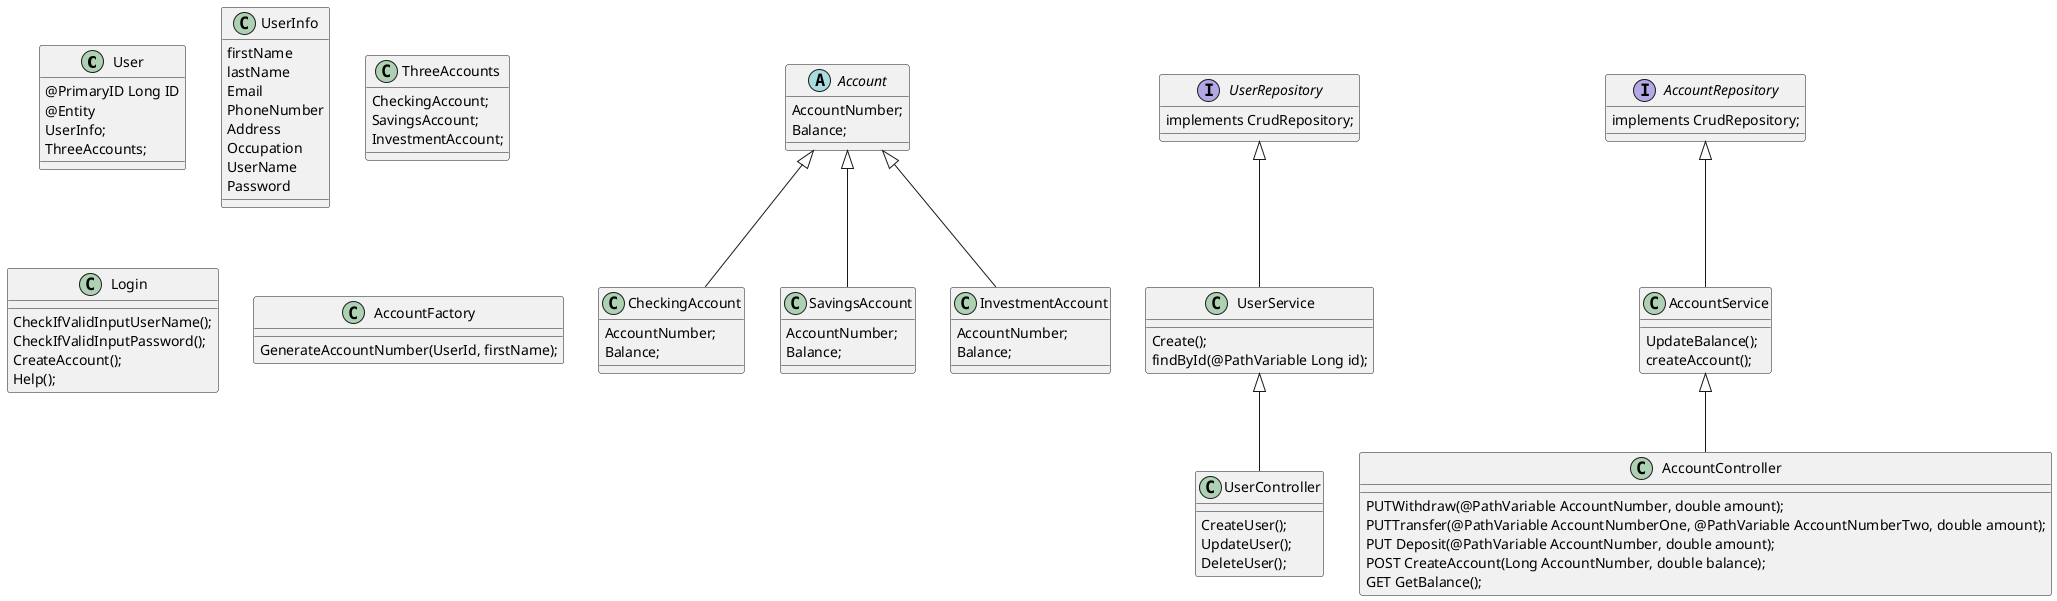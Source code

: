 @startuml
'https://plantuml.com/sequence-diagram
Class User {
@PrimaryID Long ID
@Entity
UserInfo;
ThreeAccounts;
}
Class UserInfo {
firstName
lastName
Email
PhoneNumber
Address
Occupation
UserName
Password
}
Class ThreeAccounts {
CheckingAccount;
SavingsAccount;
InvestmentAccount;
}
Abstract Class Account {
AccountNumber;
Balance;
}
Class CheckingAccount {
AccountNumber;
Balance;
}
Class SavingsAccount {
AccountNumber;
Balance;
}
Class InvestmentAccount {
AccountNumber;
Balance;
}

Class Login {
CheckIfValidInputUserName();
CheckIfValidInputPassword();
CreateAccount();
Help();
}

'Maybe a UserController - createUser(), UpdateUser(), DeleteUser(),

Class UserController {
CreateUser();
UpdateUser();
'UpdateAccount();
'DeleteAccount();
DeleteUser();
}
Class UserService {
Create();
findById(@PathVariable Long id);
}
Interface UserRepository {
implements CrudRepository;
}

Class AccountController {
PUTWithdraw(@PathVariable AccountNumber, double amount);
PUTTransfer(@PathVariable AccountNumberOne, @PathVariable AccountNumberTwo, double amount);
PUT Deposit(@PathVariable AccountNumber, double amount);
POST CreateAccount(Long AccountNumber, double balance);
GET GetBalance();
}
Class AccountService {
UpdateBalance();
createAccount();
}
Interface AccountRepository {
implements CrudRepository;
}

Class AccountFactory {
GenerateAccountNumber(UserId, firstName);
}

Account <|-- CheckingAccount
Account <|-- SavingsAccount
Account <|-- InvestmentAccount

UserRepository <|-- UserService
UserService <|-- UserController

AccountRepository <|-- AccountService
AccountService <|-- AccountController
@enduml